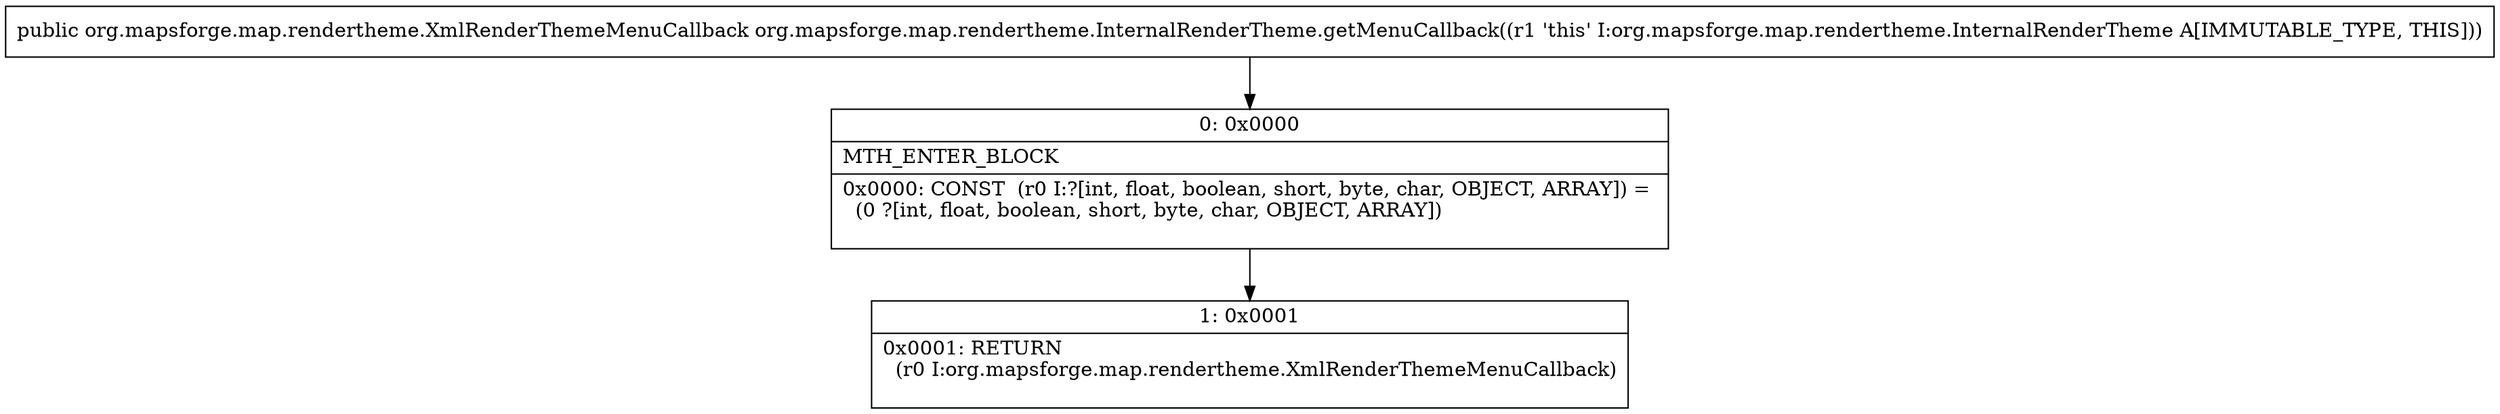 digraph "CFG fororg.mapsforge.map.rendertheme.InternalRenderTheme.getMenuCallback()Lorg\/mapsforge\/map\/rendertheme\/XmlRenderThemeMenuCallback;" {
Node_0 [shape=record,label="{0\:\ 0x0000|MTH_ENTER_BLOCK\l|0x0000: CONST  (r0 I:?[int, float, boolean, short, byte, char, OBJECT, ARRAY]) = \l  (0 ?[int, float, boolean, short, byte, char, OBJECT, ARRAY])\l \l}"];
Node_1 [shape=record,label="{1\:\ 0x0001|0x0001: RETURN  \l  (r0 I:org.mapsforge.map.rendertheme.XmlRenderThemeMenuCallback)\l \l}"];
MethodNode[shape=record,label="{public org.mapsforge.map.rendertheme.XmlRenderThemeMenuCallback org.mapsforge.map.rendertheme.InternalRenderTheme.getMenuCallback((r1 'this' I:org.mapsforge.map.rendertheme.InternalRenderTheme A[IMMUTABLE_TYPE, THIS])) }"];
MethodNode -> Node_0;
Node_0 -> Node_1;
}


